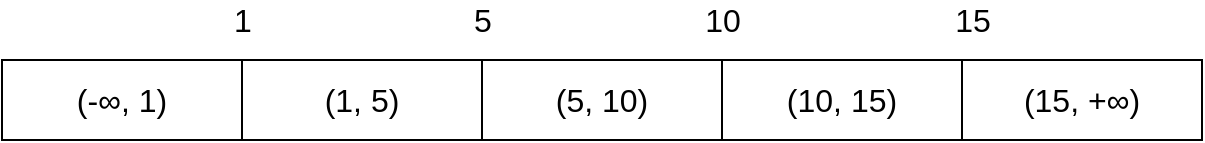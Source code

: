 <mxfile version="15.1.4" type="github">
  <diagram id="AKsZs6I-BPpTgAjEdHUM" name="第 1 页">
    <mxGraphModel dx="946" dy="501" grid="1" gridSize="10" guides="1" tooltips="1" connect="1" arrows="1" fold="1" page="1" pageScale="1" pageWidth="827" pageHeight="1169" math="0" shadow="0">
      <root>
        <mxCell id="0" />
        <mxCell id="1" parent="0" />
        <mxCell id="OzmfR1xm1reo0jnI5dd8-2" value="(-∞, 1)" style="rounded=0;whiteSpace=wrap;html=1;fontSize=16;" vertex="1" parent="1">
          <mxGeometry x="120" y="120" width="120" height="40" as="geometry" />
        </mxCell>
        <mxCell id="OzmfR1xm1reo0jnI5dd8-3" value="(1, 5)" style="rounded=0;whiteSpace=wrap;html=1;fontSize=16;" vertex="1" parent="1">
          <mxGeometry x="240" y="120" width="120" height="40" as="geometry" />
        </mxCell>
        <mxCell id="OzmfR1xm1reo0jnI5dd8-4" value="(5, 10)" style="rounded=0;whiteSpace=wrap;html=1;fontSize=16;" vertex="1" parent="1">
          <mxGeometry x="360" y="120" width="120" height="40" as="geometry" />
        </mxCell>
        <mxCell id="OzmfR1xm1reo0jnI5dd8-5" value="(10, 15)" style="rounded=0;whiteSpace=wrap;html=1;fontSize=16;" vertex="1" parent="1">
          <mxGeometry x="480" y="120" width="120" height="40" as="geometry" />
        </mxCell>
        <mxCell id="OzmfR1xm1reo0jnI5dd8-6" value="(15, +∞)" style="rounded=0;whiteSpace=wrap;html=1;fontSize=16;" vertex="1" parent="1">
          <mxGeometry x="600" y="120" width="120" height="40" as="geometry" />
        </mxCell>
        <mxCell id="OzmfR1xm1reo0jnI5dd8-7" value="1" style="text;html=1;align=center;verticalAlign=middle;resizable=0;points=[];autosize=1;strokeColor=none;fillColor=none;fontSize=16;" vertex="1" parent="1">
          <mxGeometry x="230" y="90" width="20" height="20" as="geometry" />
        </mxCell>
        <mxCell id="OzmfR1xm1reo0jnI5dd8-8" value="5" style="text;html=1;align=center;verticalAlign=middle;resizable=0;points=[];autosize=1;strokeColor=none;fillColor=none;fontSize=16;" vertex="1" parent="1">
          <mxGeometry x="350" y="90" width="20" height="20" as="geometry" />
        </mxCell>
        <mxCell id="OzmfR1xm1reo0jnI5dd8-9" value="10" style="text;html=1;align=center;verticalAlign=middle;resizable=0;points=[];autosize=1;strokeColor=none;fillColor=none;fontSize=16;" vertex="1" parent="1">
          <mxGeometry x="465" y="90" width="30" height="20" as="geometry" />
        </mxCell>
        <mxCell id="OzmfR1xm1reo0jnI5dd8-10" value="15" style="text;html=1;align=center;verticalAlign=middle;resizable=0;points=[];autosize=1;strokeColor=none;fillColor=none;fontSize=16;" vertex="1" parent="1">
          <mxGeometry x="590" y="90" width="30" height="20" as="geometry" />
        </mxCell>
      </root>
    </mxGraphModel>
  </diagram>
</mxfile>
